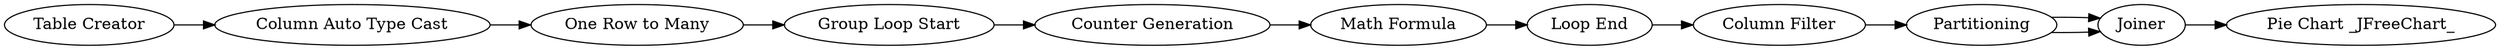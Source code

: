 digraph {
	7 [label="Table Creator"]
	9 [label="One Row to Many"]
	10 [label="Column Auto Type Cast"]
	11 [label="Group Loop Start"]
	12 [label="Loop End"]
	13 [label="Counter Generation"]
	14 [label="Math Formula"]
	15 [label="Column Filter"]
	16 [label=Joiner]
	17 [label=Partitioning]
	19 [label="Pie Chart _JFreeChart_"]
	7 -> 10
	9 -> 11
	10 -> 9
	11 -> 13
	12 -> 15
	13 -> 14
	14 -> 12
	15 -> 17
	16 -> 19
	17 -> 16
	17 -> 16
	rankdir=LR
}
